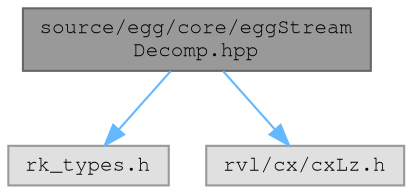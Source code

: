 digraph "source/egg/core/eggStreamDecomp.hpp"
{
 // LATEX_PDF_SIZE
  bgcolor="transparent";
  edge [fontname=FreeMono,fontsize=10,labelfontname=FreeMono,labelfontsize=10];
  node [fontname=FreeMono,fontsize=10,shape=box,height=0.2,width=0.4];
  Node1 [label="source/egg/core/eggStream\lDecomp.hpp",height=0.2,width=0.4,color="gray40", fillcolor="grey60", style="filled", fontcolor="black",tooltip="Wrappers for the CX streaming decompressors."];
  Node1 -> Node2 [color="steelblue1",style="solid"];
  Node2 [label="rk_types.h",height=0.2,width=0.4,color="grey60", fillcolor="#E0E0E0", style="filled",tooltip=" "];
  Node1 -> Node3 [color="steelblue1",style="solid"];
  Node3 [label="rvl/cx/cxLz.h",height=0.2,width=0.4,color="grey60", fillcolor="#E0E0E0", style="filled",tooltip=" "];
}

